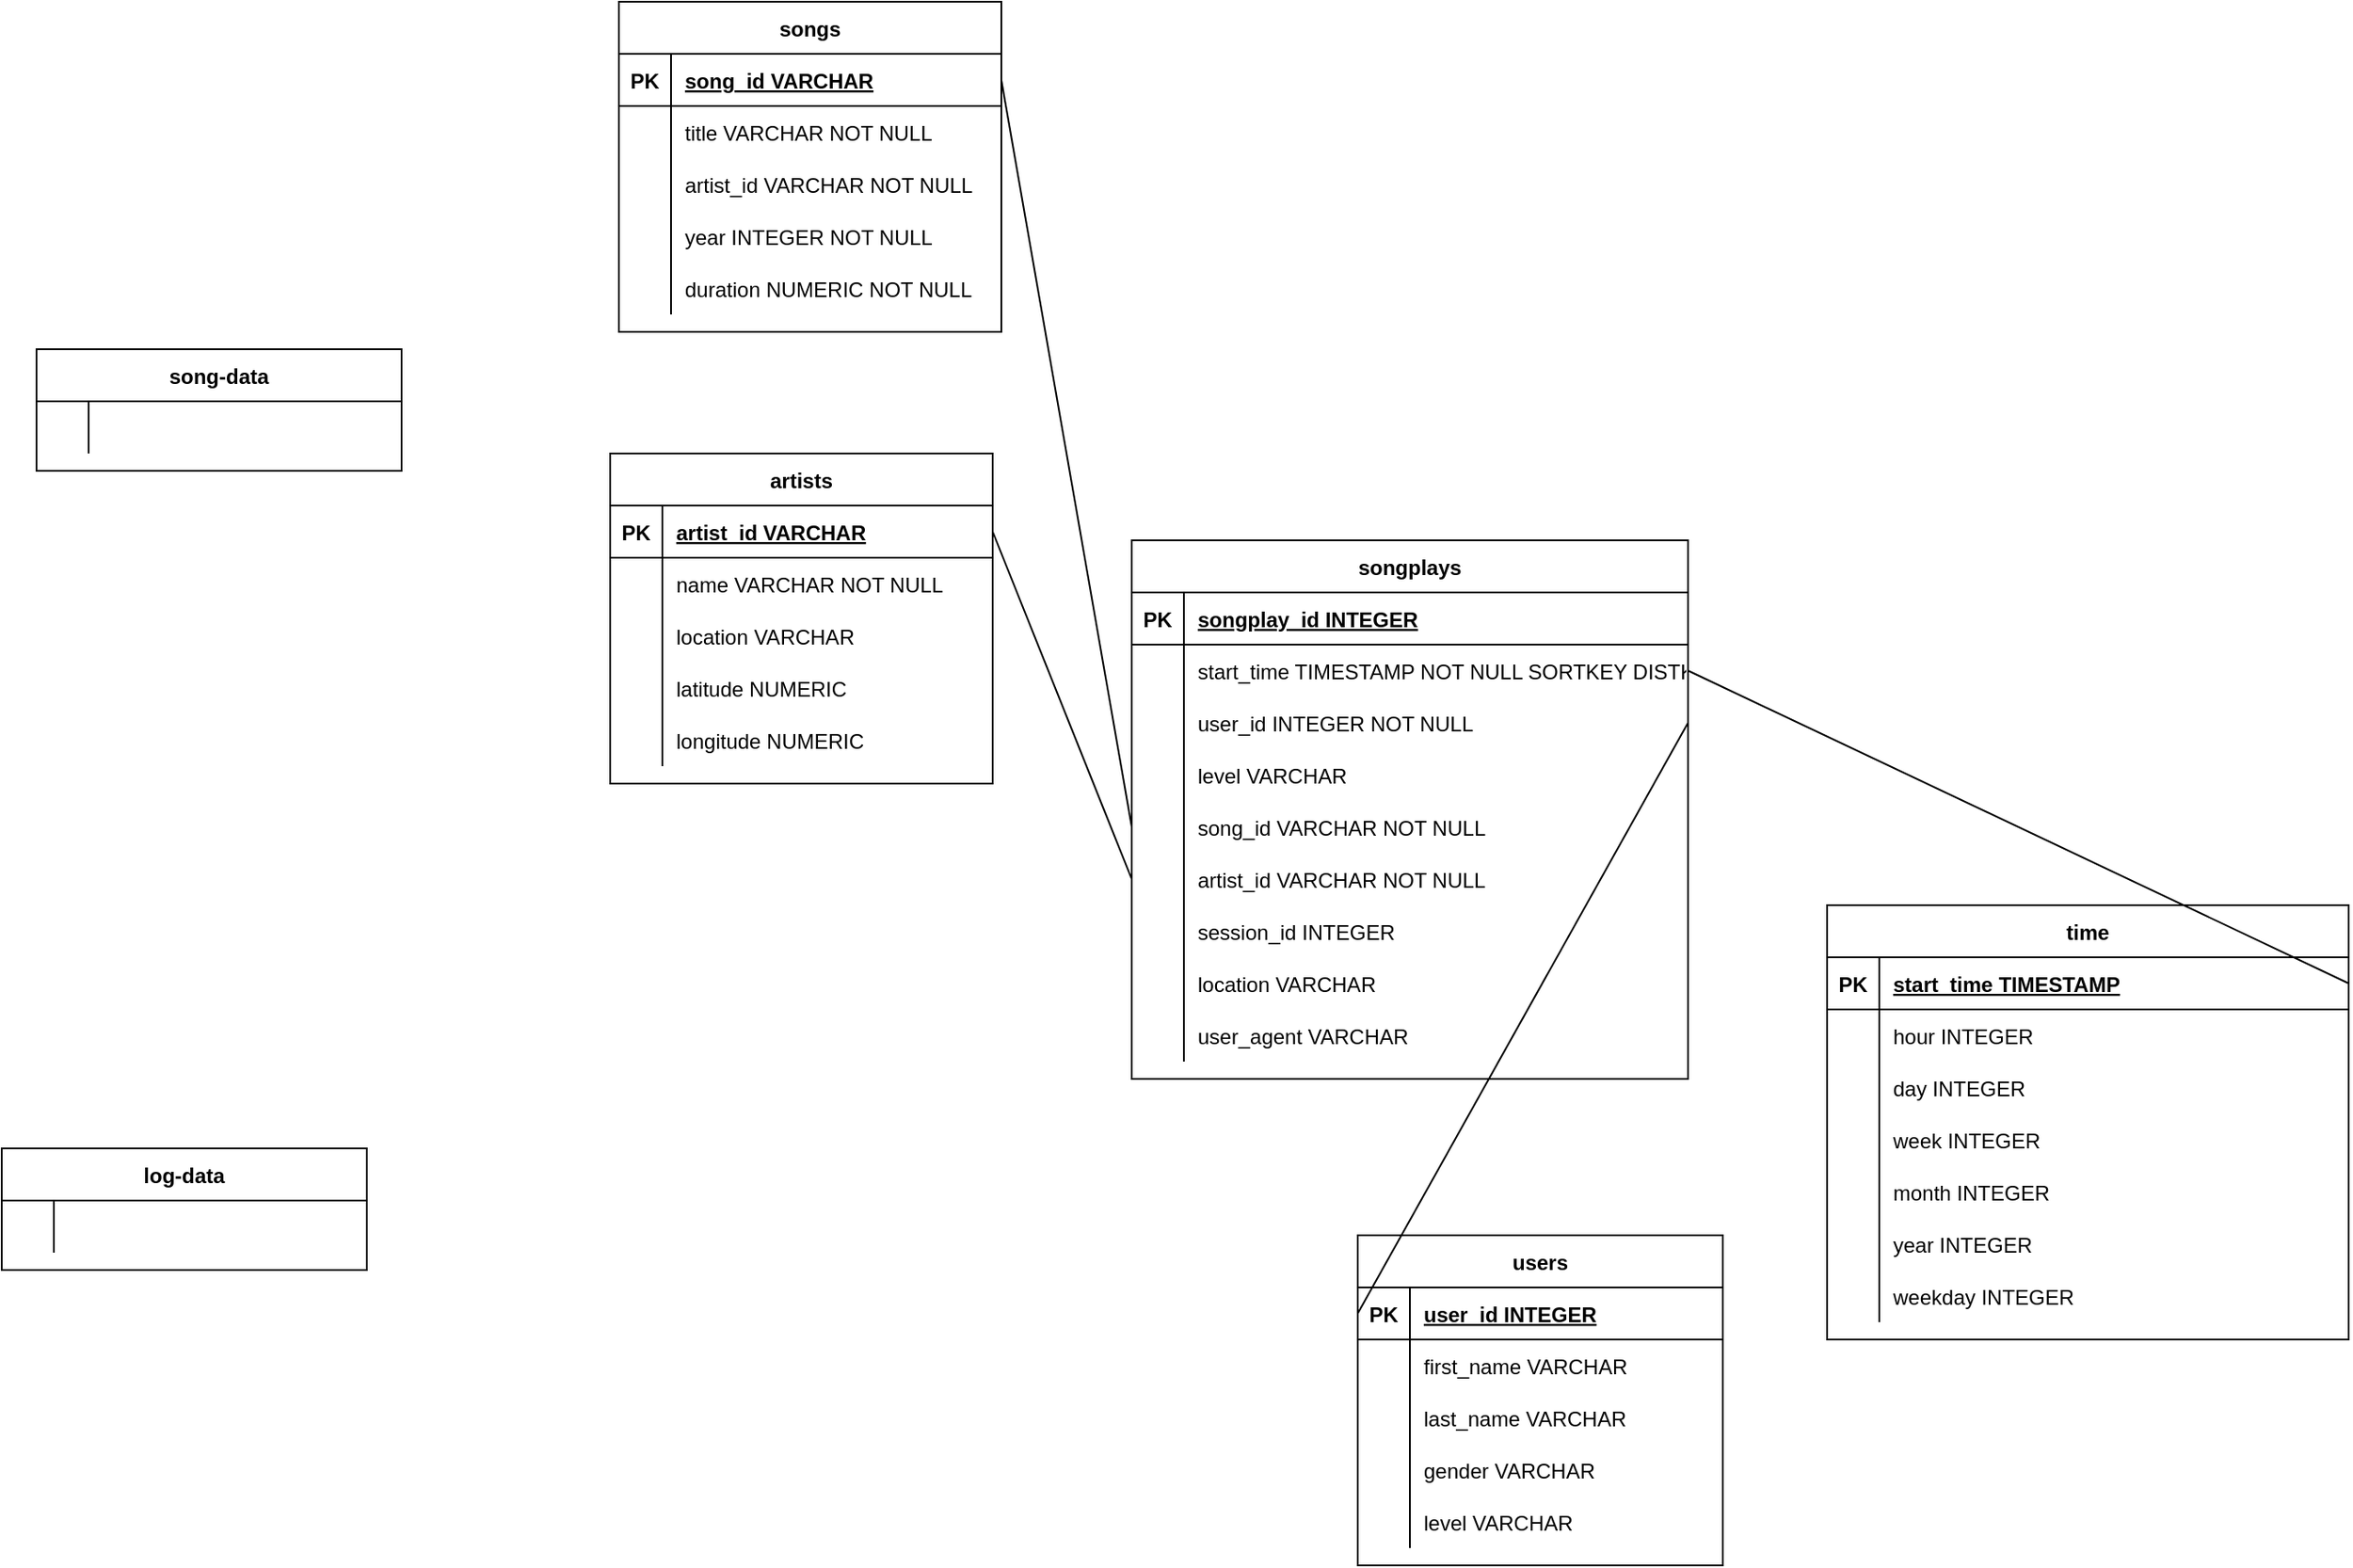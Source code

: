 <mxfile version="15.1.4" type="device"><diagram id="R2lEEEUBdFMjLlhIrx00" name="Page-1"><mxGraphModel dx="4031" dy="1923" grid="1" gridSize="10" guides="1" tooltips="1" connect="1" arrows="1" fold="1" page="1" pageScale="1" pageWidth="850" pageHeight="1100" math="0" shadow="0" extFonts="Permanent Marker^https://fonts.googleapis.com/css?family=Permanent+Marker"><root><mxCell id="0"/><mxCell id="1" parent="0"/><mxCell id="GsNhygSOUt2lxaUVqD5j-116" value="songplays" style="shape=table;startSize=30;container=1;collapsible=1;childLayout=tableLayout;fixedRows=1;rowLines=0;fontStyle=1;align=center;resizeLast=1;" parent="1" vertex="1"><mxGeometry x="-1090" y="-10" width="320" height="310" as="geometry"/></mxCell><mxCell id="GsNhygSOUt2lxaUVqD5j-117" value="" style="shape=partialRectangle;collapsible=0;dropTarget=0;pointerEvents=0;fillColor=none;points=[[0,0.5],[1,0.5]];portConstraint=eastwest;top=0;left=0;right=0;bottom=1;" parent="GsNhygSOUt2lxaUVqD5j-116" vertex="1"><mxGeometry y="30" width="320" height="30" as="geometry"/></mxCell><mxCell id="GsNhygSOUt2lxaUVqD5j-118" value="PK" style="shape=partialRectangle;overflow=hidden;connectable=0;fillColor=none;top=0;left=0;bottom=0;right=0;fontStyle=1;" parent="GsNhygSOUt2lxaUVqD5j-117" vertex="1"><mxGeometry width="30" height="30" as="geometry"/></mxCell><mxCell id="GsNhygSOUt2lxaUVqD5j-119" value="songplay_id        INTEGER " style="shape=partialRectangle;overflow=hidden;connectable=0;fillColor=none;top=0;left=0;bottom=0;right=0;align=left;spacingLeft=6;fontStyle=5;" parent="GsNhygSOUt2lxaUVqD5j-117" vertex="1"><mxGeometry x="30" width="290" height="30" as="geometry"/></mxCell><mxCell id="GsNhygSOUt2lxaUVqD5j-120" value="" style="shape=partialRectangle;collapsible=0;dropTarget=0;pointerEvents=0;fillColor=none;points=[[0,0.5],[1,0.5]];portConstraint=eastwest;top=0;left=0;right=0;bottom=0;" parent="GsNhygSOUt2lxaUVqD5j-116" vertex="1"><mxGeometry y="60" width="320" height="30" as="geometry"/></mxCell><mxCell id="GsNhygSOUt2lxaUVqD5j-121" value="" style="shape=partialRectangle;overflow=hidden;connectable=0;fillColor=none;top=0;left=0;bottom=0;right=0;" parent="GsNhygSOUt2lxaUVqD5j-120" vertex="1"><mxGeometry width="30" height="30" as="geometry"/></mxCell><mxCell id="GsNhygSOUt2lxaUVqD5j-122" value="start_time         TIMESTAMP            NOT NULL SORTKEY DISTKEY" style="shape=partialRectangle;overflow=hidden;connectable=0;fillColor=none;top=0;left=0;bottom=0;right=0;align=left;spacingLeft=6;" parent="GsNhygSOUt2lxaUVqD5j-120" vertex="1"><mxGeometry x="30" width="290" height="30" as="geometry"/></mxCell><mxCell id="GsNhygSOUt2lxaUVqD5j-123" value="" style="shape=partialRectangle;collapsible=0;dropTarget=0;pointerEvents=0;fillColor=none;points=[[0,0.5],[1,0.5]];portConstraint=eastwest;top=0;left=0;right=0;bottom=0;" parent="GsNhygSOUt2lxaUVqD5j-116" vertex="1"><mxGeometry y="90" width="320" height="30" as="geometry"/></mxCell><mxCell id="GsNhygSOUt2lxaUVqD5j-124" value="" style="shape=partialRectangle;overflow=hidden;connectable=0;fillColor=none;top=0;left=0;bottom=0;right=0;" parent="GsNhygSOUt2lxaUVqD5j-123" vertex="1"><mxGeometry width="30" height="30" as="geometry"/></mxCell><mxCell id="GsNhygSOUt2lxaUVqD5j-125" value="user_id            INTEGER              NOT NULL" style="shape=partialRectangle;overflow=hidden;connectable=0;fillColor=none;top=0;left=0;bottom=0;right=0;align=left;spacingLeft=6;" parent="GsNhygSOUt2lxaUVqD5j-123" vertex="1"><mxGeometry x="30" width="290" height="30" as="geometry"/></mxCell><mxCell id="GsNhygSOUt2lxaUVqD5j-126" value="" style="shape=partialRectangle;collapsible=0;dropTarget=0;pointerEvents=0;fillColor=none;points=[[0,0.5],[1,0.5]];portConstraint=eastwest;top=0;left=0;right=0;bottom=0;" parent="GsNhygSOUt2lxaUVqD5j-116" vertex="1"><mxGeometry y="120" width="320" height="30" as="geometry"/></mxCell><mxCell id="GsNhygSOUt2lxaUVqD5j-127" value="" style="shape=partialRectangle;overflow=hidden;connectable=0;fillColor=none;top=0;left=0;bottom=0;right=0;" parent="GsNhygSOUt2lxaUVqD5j-126" vertex="1"><mxGeometry width="30" height="30" as="geometry"/></mxCell><mxCell id="GsNhygSOUt2lxaUVqD5j-128" value="level              VARCHAR" style="shape=partialRectangle;overflow=hidden;connectable=0;fillColor=none;top=0;left=0;bottom=0;right=0;align=left;spacingLeft=6;" parent="GsNhygSOUt2lxaUVqD5j-126" vertex="1"><mxGeometry x="30" width="290" height="30" as="geometry"/></mxCell><mxCell id="GsNhygSOUt2lxaUVqD5j-129" value="" style="shape=partialRectangle;collapsible=0;dropTarget=0;pointerEvents=0;fillColor=none;points=[[0,0.5],[1,0.5]];portConstraint=eastwest;top=0;left=0;right=0;bottom=0;" parent="GsNhygSOUt2lxaUVqD5j-116" vertex="1"><mxGeometry y="150" width="320" height="30" as="geometry"/></mxCell><mxCell id="GsNhygSOUt2lxaUVqD5j-130" value="" style="shape=partialRectangle;overflow=hidden;connectable=0;fillColor=none;top=0;left=0;bottom=0;right=0;" parent="GsNhygSOUt2lxaUVqD5j-129" vertex="1"><mxGeometry width="30" height="30" as="geometry"/></mxCell><mxCell id="GsNhygSOUt2lxaUVqD5j-131" value="song_id            VARCHAR              NOT NULL" style="shape=partialRectangle;overflow=hidden;connectable=0;fillColor=none;top=0;left=0;bottom=0;right=0;align=left;spacingLeft=6;" parent="GsNhygSOUt2lxaUVqD5j-129" vertex="1"><mxGeometry x="30" width="290" height="30" as="geometry"/></mxCell><mxCell id="GsNhygSOUt2lxaUVqD5j-132" value="" style="shape=partialRectangle;collapsible=0;dropTarget=0;pointerEvents=0;fillColor=none;points=[[0,0.5],[1,0.5]];portConstraint=eastwest;top=0;left=0;right=0;bottom=0;" parent="GsNhygSOUt2lxaUVqD5j-116" vertex="1"><mxGeometry y="180" width="320" height="30" as="geometry"/></mxCell><mxCell id="GsNhygSOUt2lxaUVqD5j-133" value="" style="shape=partialRectangle;overflow=hidden;connectable=0;fillColor=none;top=0;left=0;bottom=0;right=0;" parent="GsNhygSOUt2lxaUVqD5j-132" vertex="1"><mxGeometry width="30" height="30" as="geometry"/></mxCell><mxCell id="GsNhygSOUt2lxaUVqD5j-134" value="artist_id          VARCHAR              NOT NULL" style="shape=partialRectangle;overflow=hidden;connectable=0;fillColor=none;top=0;left=0;bottom=0;right=0;align=left;spacingLeft=6;" parent="GsNhygSOUt2lxaUVqD5j-132" vertex="1"><mxGeometry x="30" width="290" height="30" as="geometry"/></mxCell><mxCell id="GsNhygSOUt2lxaUVqD5j-135" value="" style="shape=partialRectangle;collapsible=0;dropTarget=0;pointerEvents=0;fillColor=none;points=[[0,0.5],[1,0.5]];portConstraint=eastwest;top=0;left=0;right=0;bottom=0;" parent="GsNhygSOUt2lxaUVqD5j-116" vertex="1"><mxGeometry y="210" width="320" height="30" as="geometry"/></mxCell><mxCell id="GsNhygSOUt2lxaUVqD5j-136" value="" style="shape=partialRectangle;overflow=hidden;connectable=0;fillColor=none;top=0;left=0;bottom=0;right=0;" parent="GsNhygSOUt2lxaUVqD5j-135" vertex="1"><mxGeometry width="30" height="30" as="geometry"/></mxCell><mxCell id="GsNhygSOUt2lxaUVqD5j-137" value="session_id         INTEGER" style="shape=partialRectangle;overflow=hidden;connectable=0;fillColor=none;top=0;left=0;bottom=0;right=0;align=left;spacingLeft=6;" parent="GsNhygSOUt2lxaUVqD5j-135" vertex="1"><mxGeometry x="30" width="290" height="30" as="geometry"/></mxCell><mxCell id="GsNhygSOUt2lxaUVqD5j-138" value="" style="shape=partialRectangle;collapsible=0;dropTarget=0;pointerEvents=0;fillColor=none;points=[[0,0.5],[1,0.5]];portConstraint=eastwest;top=0;left=0;right=0;bottom=0;" parent="GsNhygSOUt2lxaUVqD5j-116" vertex="1"><mxGeometry y="240" width="320" height="30" as="geometry"/></mxCell><mxCell id="GsNhygSOUt2lxaUVqD5j-139" value="" style="shape=partialRectangle;overflow=hidden;connectable=0;fillColor=none;top=0;left=0;bottom=0;right=0;" parent="GsNhygSOUt2lxaUVqD5j-138" vertex="1"><mxGeometry width="30" height="30" as="geometry"/></mxCell><mxCell id="GsNhygSOUt2lxaUVqD5j-140" value="location           VARCHAR" style="shape=partialRectangle;overflow=hidden;connectable=0;fillColor=none;top=0;left=0;bottom=0;right=0;align=left;spacingLeft=6;" parent="GsNhygSOUt2lxaUVqD5j-138" vertex="1"><mxGeometry x="30" width="290" height="30" as="geometry"/></mxCell><mxCell id="GsNhygSOUt2lxaUVqD5j-141" value="" style="shape=partialRectangle;collapsible=0;dropTarget=0;pointerEvents=0;fillColor=none;points=[[0,0.5],[1,0.5]];portConstraint=eastwest;top=0;left=0;right=0;bottom=0;" parent="GsNhygSOUt2lxaUVqD5j-116" vertex="1"><mxGeometry y="270" width="320" height="30" as="geometry"/></mxCell><mxCell id="GsNhygSOUt2lxaUVqD5j-142" value="" style="shape=partialRectangle;overflow=hidden;connectable=0;fillColor=none;top=0;left=0;bottom=0;right=0;" parent="GsNhygSOUt2lxaUVqD5j-141" vertex="1"><mxGeometry width="30" height="30" as="geometry"/></mxCell><mxCell id="GsNhygSOUt2lxaUVqD5j-143" value="user_agent         VARCHAR" style="shape=partialRectangle;overflow=hidden;connectable=0;fillColor=none;top=0;left=0;bottom=0;right=0;align=left;spacingLeft=6;" parent="GsNhygSOUt2lxaUVqD5j-141" vertex="1"><mxGeometry x="30" width="290" height="30" as="geometry"/></mxCell><mxCell id="GsNhygSOUt2lxaUVqD5j-144" value="users" style="shape=table;startSize=30;container=1;collapsible=1;childLayout=tableLayout;fixedRows=1;rowLines=0;fontStyle=1;align=center;resizeLast=1;" parent="1" vertex="1"><mxGeometry x="-960" y="390" width="210" height="190" as="geometry"/></mxCell><mxCell id="GsNhygSOUt2lxaUVqD5j-145" value="" style="shape=partialRectangle;collapsible=0;dropTarget=0;pointerEvents=0;fillColor=none;points=[[0,0.5],[1,0.5]];portConstraint=eastwest;top=0;left=0;right=0;bottom=1;" parent="GsNhygSOUt2lxaUVqD5j-144" vertex="1"><mxGeometry y="30" width="210" height="30" as="geometry"/></mxCell><mxCell id="GsNhygSOUt2lxaUVqD5j-146" value="PK" style="shape=partialRectangle;overflow=hidden;connectable=0;fillColor=none;top=0;left=0;bottom=0;right=0;fontStyle=1;" parent="GsNhygSOUt2lxaUVqD5j-145" vertex="1"><mxGeometry width="30" height="30" as="geometry"/></mxCell><mxCell id="GsNhygSOUt2lxaUVqD5j-147" value="user_id            INTEGER " style="shape=partialRectangle;overflow=hidden;connectable=0;fillColor=none;top=0;left=0;bottom=0;right=0;align=left;spacingLeft=6;fontStyle=5;" parent="GsNhygSOUt2lxaUVqD5j-145" vertex="1"><mxGeometry x="30" width="180" height="30" as="geometry"/></mxCell><mxCell id="GsNhygSOUt2lxaUVqD5j-148" value="" style="shape=partialRectangle;collapsible=0;dropTarget=0;pointerEvents=0;fillColor=none;points=[[0,0.5],[1,0.5]];portConstraint=eastwest;top=0;left=0;right=0;bottom=0;" parent="GsNhygSOUt2lxaUVqD5j-144" vertex="1"><mxGeometry y="60" width="210" height="30" as="geometry"/></mxCell><mxCell id="GsNhygSOUt2lxaUVqD5j-149" value="" style="shape=partialRectangle;overflow=hidden;connectable=0;fillColor=none;top=0;left=0;bottom=0;right=0;" parent="GsNhygSOUt2lxaUVqD5j-148" vertex="1"><mxGeometry width="30" height="30" as="geometry"/></mxCell><mxCell id="GsNhygSOUt2lxaUVqD5j-150" value="first_name         VARCHAR" style="shape=partialRectangle;overflow=hidden;connectable=0;fillColor=none;top=0;left=0;bottom=0;right=0;align=left;spacingLeft=6;" parent="GsNhygSOUt2lxaUVqD5j-148" vertex="1"><mxGeometry x="30" width="180" height="30" as="geometry"/></mxCell><mxCell id="GsNhygSOUt2lxaUVqD5j-151" value="" style="shape=partialRectangle;collapsible=0;dropTarget=0;pointerEvents=0;fillColor=none;points=[[0,0.5],[1,0.5]];portConstraint=eastwest;top=0;left=0;right=0;bottom=0;" parent="GsNhygSOUt2lxaUVqD5j-144" vertex="1"><mxGeometry y="90" width="210" height="30" as="geometry"/></mxCell><mxCell id="GsNhygSOUt2lxaUVqD5j-152" value="" style="shape=partialRectangle;overflow=hidden;connectable=0;fillColor=none;top=0;left=0;bottom=0;right=0;" parent="GsNhygSOUt2lxaUVqD5j-151" vertex="1"><mxGeometry width="30" height="30" as="geometry"/></mxCell><mxCell id="GsNhygSOUt2lxaUVqD5j-153" value="last_name          VARCHAR" style="shape=partialRectangle;overflow=hidden;connectable=0;fillColor=none;top=0;left=0;bottom=0;right=0;align=left;spacingLeft=6;" parent="GsNhygSOUt2lxaUVqD5j-151" vertex="1"><mxGeometry x="30" width="180" height="30" as="geometry"/></mxCell><mxCell id="GsNhygSOUt2lxaUVqD5j-154" value="" style="shape=partialRectangle;collapsible=0;dropTarget=0;pointerEvents=0;fillColor=none;points=[[0,0.5],[1,0.5]];portConstraint=eastwest;top=0;left=0;right=0;bottom=0;" parent="GsNhygSOUt2lxaUVqD5j-144" vertex="1"><mxGeometry y="120" width="210" height="30" as="geometry"/></mxCell><mxCell id="GsNhygSOUt2lxaUVqD5j-155" value="" style="shape=partialRectangle;overflow=hidden;connectable=0;fillColor=none;top=0;left=0;bottom=0;right=0;" parent="GsNhygSOUt2lxaUVqD5j-154" vertex="1"><mxGeometry width="30" height="30" as="geometry"/></mxCell><mxCell id="GsNhygSOUt2lxaUVqD5j-156" value="gender             VARCHAR" style="shape=partialRectangle;overflow=hidden;connectable=0;fillColor=none;top=0;left=0;bottom=0;right=0;align=left;spacingLeft=6;" parent="GsNhygSOUt2lxaUVqD5j-154" vertex="1"><mxGeometry x="30" width="180" height="30" as="geometry"/></mxCell><mxCell id="GsNhygSOUt2lxaUVqD5j-157" value="" style="shape=partialRectangle;collapsible=0;dropTarget=0;pointerEvents=0;fillColor=none;points=[[0,0.5],[1,0.5]];portConstraint=eastwest;top=0;left=0;right=0;bottom=0;" parent="GsNhygSOUt2lxaUVqD5j-144" vertex="1"><mxGeometry y="150" width="210" height="30" as="geometry"/></mxCell><mxCell id="GsNhygSOUt2lxaUVqD5j-158" value="" style="shape=partialRectangle;overflow=hidden;connectable=0;fillColor=none;top=0;left=0;bottom=0;right=0;" parent="GsNhygSOUt2lxaUVqD5j-157" vertex="1"><mxGeometry width="30" height="30" as="geometry"/></mxCell><mxCell id="GsNhygSOUt2lxaUVqD5j-159" value="level              VARCHAR" style="shape=partialRectangle;overflow=hidden;connectable=0;fillColor=none;top=0;left=0;bottom=0;right=0;align=left;spacingLeft=6;" parent="GsNhygSOUt2lxaUVqD5j-157" vertex="1"><mxGeometry x="30" width="180" height="30" as="geometry"/></mxCell><mxCell id="GsNhygSOUt2lxaUVqD5j-160" value="songs" style="shape=table;startSize=30;container=1;collapsible=1;childLayout=tableLayout;fixedRows=1;rowLines=0;fontStyle=1;align=center;resizeLast=1;" parent="1" vertex="1"><mxGeometry x="-1385" y="-320" width="220" height="190" as="geometry"/></mxCell><mxCell id="GsNhygSOUt2lxaUVqD5j-161" value="" style="shape=partialRectangle;collapsible=0;dropTarget=0;pointerEvents=0;fillColor=none;points=[[0,0.5],[1,0.5]];portConstraint=eastwest;top=0;left=0;right=0;bottom=1;" parent="GsNhygSOUt2lxaUVqD5j-160" vertex="1"><mxGeometry y="30" width="220" height="30" as="geometry"/></mxCell><mxCell id="GsNhygSOUt2lxaUVqD5j-162" value="PK" style="shape=partialRectangle;overflow=hidden;connectable=0;fillColor=none;top=0;left=0;bottom=0;right=0;fontStyle=1;" parent="GsNhygSOUt2lxaUVqD5j-161" vertex="1"><mxGeometry width="30" height="30" as="geometry"/></mxCell><mxCell id="GsNhygSOUt2lxaUVqD5j-163" value="song_id           VARCHAR " style="shape=partialRectangle;overflow=hidden;connectable=0;fillColor=none;top=0;left=0;bottom=0;right=0;align=left;spacingLeft=6;fontStyle=5;" parent="GsNhygSOUt2lxaUVqD5j-161" vertex="1"><mxGeometry x="30" width="190" height="30" as="geometry"/></mxCell><mxCell id="GsNhygSOUt2lxaUVqD5j-164" value="" style="shape=partialRectangle;collapsible=0;dropTarget=0;pointerEvents=0;fillColor=none;points=[[0,0.5],[1,0.5]];portConstraint=eastwest;top=0;left=0;right=0;bottom=0;" parent="GsNhygSOUt2lxaUVqD5j-160" vertex="1"><mxGeometry y="60" width="220" height="30" as="geometry"/></mxCell><mxCell id="GsNhygSOUt2lxaUVqD5j-165" value="" style="shape=partialRectangle;overflow=hidden;connectable=0;fillColor=none;top=0;left=0;bottom=0;right=0;" parent="GsNhygSOUt2lxaUVqD5j-164" vertex="1"><mxGeometry width="30" height="30" as="geometry"/></mxCell><mxCell id="GsNhygSOUt2lxaUVqD5j-166" value="title             VARCHAR  NOT NULL" style="shape=partialRectangle;overflow=hidden;connectable=0;fillColor=none;top=0;left=0;bottom=0;right=0;align=left;spacingLeft=6;" parent="GsNhygSOUt2lxaUVqD5j-164" vertex="1"><mxGeometry x="30" width="190" height="30" as="geometry"/></mxCell><mxCell id="GsNhygSOUt2lxaUVqD5j-167" value="" style="shape=partialRectangle;collapsible=0;dropTarget=0;pointerEvents=0;fillColor=none;points=[[0,0.5],[1,0.5]];portConstraint=eastwest;top=0;left=0;right=0;bottom=0;" parent="GsNhygSOUt2lxaUVqD5j-160" vertex="1"><mxGeometry y="90" width="220" height="30" as="geometry"/></mxCell><mxCell id="GsNhygSOUt2lxaUVqD5j-168" value="" style="shape=partialRectangle;overflow=hidden;connectable=0;fillColor=none;top=0;left=0;bottom=0;right=0;" parent="GsNhygSOUt2lxaUVqD5j-167" vertex="1"><mxGeometry width="30" height="30" as="geometry"/></mxCell><mxCell id="GsNhygSOUt2lxaUVqD5j-169" value="artist_id         VARCHAR  NOT NULL" style="shape=partialRectangle;overflow=hidden;connectable=0;fillColor=none;top=0;left=0;bottom=0;right=0;align=left;spacingLeft=6;" parent="GsNhygSOUt2lxaUVqD5j-167" vertex="1"><mxGeometry x="30" width="190" height="30" as="geometry"/></mxCell><mxCell id="GsNhygSOUt2lxaUVqD5j-170" value="" style="shape=partialRectangle;collapsible=0;dropTarget=0;pointerEvents=0;fillColor=none;points=[[0,0.5],[1,0.5]];portConstraint=eastwest;top=0;left=0;right=0;bottom=0;" parent="GsNhygSOUt2lxaUVqD5j-160" vertex="1"><mxGeometry y="120" width="220" height="30" as="geometry"/></mxCell><mxCell id="GsNhygSOUt2lxaUVqD5j-171" value="" style="shape=partialRectangle;overflow=hidden;connectable=0;fillColor=none;top=0;left=0;bottom=0;right=0;" parent="GsNhygSOUt2lxaUVqD5j-170" vertex="1"><mxGeometry width="30" height="30" as="geometry"/></mxCell><mxCell id="GsNhygSOUt2lxaUVqD5j-172" value="year              INTEGER  NOT NULL" style="shape=partialRectangle;overflow=hidden;connectable=0;fillColor=none;top=0;left=0;bottom=0;right=0;align=left;spacingLeft=6;" parent="GsNhygSOUt2lxaUVqD5j-170" vertex="1"><mxGeometry x="30" width="190" height="30" as="geometry"/></mxCell><mxCell id="GsNhygSOUt2lxaUVqD5j-173" value="" style="shape=partialRectangle;collapsible=0;dropTarget=0;pointerEvents=0;fillColor=none;points=[[0,0.5],[1,0.5]];portConstraint=eastwest;top=0;left=0;right=0;bottom=0;" parent="GsNhygSOUt2lxaUVqD5j-160" vertex="1"><mxGeometry y="150" width="220" height="30" as="geometry"/></mxCell><mxCell id="GsNhygSOUt2lxaUVqD5j-174" value="" style="shape=partialRectangle;overflow=hidden;connectable=0;fillColor=none;top=0;left=0;bottom=0;right=0;" parent="GsNhygSOUt2lxaUVqD5j-173" vertex="1"><mxGeometry width="30" height="30" as="geometry"/></mxCell><mxCell id="GsNhygSOUt2lxaUVqD5j-175" value="duration          NUMERIC  NOT NULL" style="shape=partialRectangle;overflow=hidden;connectable=0;fillColor=none;top=0;left=0;bottom=0;right=0;align=left;spacingLeft=6;" parent="GsNhygSOUt2lxaUVqD5j-173" vertex="1"><mxGeometry x="30" width="190" height="30" as="geometry"/></mxCell><mxCell id="GsNhygSOUt2lxaUVqD5j-176" value="artists" style="shape=table;startSize=30;container=1;collapsible=1;childLayout=tableLayout;fixedRows=1;rowLines=0;fontStyle=1;align=center;resizeLast=1;" parent="1" vertex="1"><mxGeometry x="-1390" y="-60" width="220" height="190" as="geometry"/></mxCell><mxCell id="GsNhygSOUt2lxaUVqD5j-177" value="" style="shape=partialRectangle;collapsible=0;dropTarget=0;pointerEvents=0;fillColor=none;points=[[0,0.5],[1,0.5]];portConstraint=eastwest;top=0;left=0;right=0;bottom=1;" parent="GsNhygSOUt2lxaUVqD5j-176" vertex="1"><mxGeometry y="30" width="220" height="30" as="geometry"/></mxCell><mxCell id="GsNhygSOUt2lxaUVqD5j-178" value="PK" style="shape=partialRectangle;overflow=hidden;connectable=0;fillColor=none;top=0;left=0;bottom=0;right=0;fontStyle=1;" parent="GsNhygSOUt2lxaUVqD5j-177" vertex="1"><mxGeometry width="30" height="30" as="geometry"/></mxCell><mxCell id="GsNhygSOUt2lxaUVqD5j-179" value="artist_id        VARCHAR" style="shape=partialRectangle;overflow=hidden;connectable=0;fillColor=none;top=0;left=0;bottom=0;right=0;align=left;spacingLeft=6;fontStyle=5;" parent="GsNhygSOUt2lxaUVqD5j-177" vertex="1"><mxGeometry x="30" width="190" height="30" as="geometry"/></mxCell><mxCell id="GsNhygSOUt2lxaUVqD5j-180" value="" style="shape=partialRectangle;collapsible=0;dropTarget=0;pointerEvents=0;fillColor=none;points=[[0,0.5],[1,0.5]];portConstraint=eastwest;top=0;left=0;right=0;bottom=0;" parent="GsNhygSOUt2lxaUVqD5j-176" vertex="1"><mxGeometry y="60" width="220" height="30" as="geometry"/></mxCell><mxCell id="GsNhygSOUt2lxaUVqD5j-181" value="" style="shape=partialRectangle;overflow=hidden;connectable=0;fillColor=none;top=0;left=0;bottom=0;right=0;" parent="GsNhygSOUt2lxaUVqD5j-180" vertex="1"><mxGeometry width="30" height="30" as="geometry"/></mxCell><mxCell id="GsNhygSOUt2lxaUVqD5j-182" value="name             VARCHAR  NOT NULL" style="shape=partialRectangle;overflow=hidden;connectable=0;fillColor=none;top=0;left=0;bottom=0;right=0;align=left;spacingLeft=6;" parent="GsNhygSOUt2lxaUVqD5j-180" vertex="1"><mxGeometry x="30" width="190" height="30" as="geometry"/></mxCell><mxCell id="GsNhygSOUt2lxaUVqD5j-183" value="" style="shape=partialRectangle;collapsible=0;dropTarget=0;pointerEvents=0;fillColor=none;points=[[0,0.5],[1,0.5]];portConstraint=eastwest;top=0;left=0;right=0;bottom=0;" parent="GsNhygSOUt2lxaUVqD5j-176" vertex="1"><mxGeometry y="90" width="220" height="30" as="geometry"/></mxCell><mxCell id="GsNhygSOUt2lxaUVqD5j-184" value="" style="shape=partialRectangle;overflow=hidden;connectable=0;fillColor=none;top=0;left=0;bottom=0;right=0;" parent="GsNhygSOUt2lxaUVqD5j-183" vertex="1"><mxGeometry width="30" height="30" as="geometry"/></mxCell><mxCell id="GsNhygSOUt2lxaUVqD5j-185" value="location         VARCHAR" style="shape=partialRectangle;overflow=hidden;connectable=0;fillColor=none;top=0;left=0;bottom=0;right=0;align=left;spacingLeft=6;" parent="GsNhygSOUt2lxaUVqD5j-183" vertex="1"><mxGeometry x="30" width="190" height="30" as="geometry"/></mxCell><mxCell id="GsNhygSOUt2lxaUVqD5j-186" value="" style="shape=partialRectangle;collapsible=0;dropTarget=0;pointerEvents=0;fillColor=none;points=[[0,0.5],[1,0.5]];portConstraint=eastwest;top=0;left=0;right=0;bottom=0;" parent="GsNhygSOUt2lxaUVqD5j-176" vertex="1"><mxGeometry y="120" width="220" height="30" as="geometry"/></mxCell><mxCell id="GsNhygSOUt2lxaUVqD5j-187" value="" style="shape=partialRectangle;overflow=hidden;connectable=0;fillColor=none;top=0;left=0;bottom=0;right=0;" parent="GsNhygSOUt2lxaUVqD5j-186" vertex="1"><mxGeometry width="30" height="30" as="geometry"/></mxCell><mxCell id="GsNhygSOUt2lxaUVqD5j-188" value="latitude         NUMERIC" style="shape=partialRectangle;overflow=hidden;connectable=0;fillColor=none;top=0;left=0;bottom=0;right=0;align=left;spacingLeft=6;" parent="GsNhygSOUt2lxaUVqD5j-186" vertex="1"><mxGeometry x="30" width="190" height="30" as="geometry"/></mxCell><mxCell id="GsNhygSOUt2lxaUVqD5j-189" value="" style="shape=partialRectangle;collapsible=0;dropTarget=0;pointerEvents=0;fillColor=none;points=[[0,0.5],[1,0.5]];portConstraint=eastwest;top=0;left=0;right=0;bottom=0;" parent="GsNhygSOUt2lxaUVqD5j-176" vertex="1"><mxGeometry y="150" width="220" height="30" as="geometry"/></mxCell><mxCell id="GsNhygSOUt2lxaUVqD5j-190" value="" style="shape=partialRectangle;overflow=hidden;connectable=0;fillColor=none;top=0;left=0;bottom=0;right=0;" parent="GsNhygSOUt2lxaUVqD5j-189" vertex="1"><mxGeometry width="30" height="30" as="geometry"/></mxCell><mxCell id="GsNhygSOUt2lxaUVqD5j-191" value="longitude        NUMERIC" style="shape=partialRectangle;overflow=hidden;connectable=0;fillColor=none;top=0;left=0;bottom=0;right=0;align=left;spacingLeft=6;" parent="GsNhygSOUt2lxaUVqD5j-189" vertex="1"><mxGeometry x="30" width="190" height="30" as="geometry"/></mxCell><mxCell id="GsNhygSOUt2lxaUVqD5j-192" value="time" style="shape=table;startSize=30;container=1;collapsible=1;childLayout=tableLayout;fixedRows=1;rowLines=0;fontStyle=1;align=center;resizeLast=1;" parent="1" vertex="1"><mxGeometry x="-690" y="200" width="300" height="250" as="geometry"/></mxCell><mxCell id="GsNhygSOUt2lxaUVqD5j-193" value="" style="shape=partialRectangle;collapsible=0;dropTarget=0;pointerEvents=0;fillColor=none;points=[[0,0.5],[1,0.5]];portConstraint=eastwest;top=0;left=0;right=0;bottom=1;" parent="GsNhygSOUt2lxaUVqD5j-192" vertex="1"><mxGeometry y="30" width="300" height="30" as="geometry"/></mxCell><mxCell id="GsNhygSOUt2lxaUVqD5j-194" value="PK" style="shape=partialRectangle;overflow=hidden;connectable=0;fillColor=none;top=0;left=0;bottom=0;right=0;fontStyle=1;" parent="GsNhygSOUt2lxaUVqD5j-193" vertex="1"><mxGeometry width="30" height="30" as="geometry"/></mxCell><mxCell id="GsNhygSOUt2lxaUVqD5j-195" value="start_time      TIMESTAMP " style="shape=partialRectangle;overflow=hidden;connectable=0;fillColor=none;top=0;left=0;bottom=0;right=0;align=left;spacingLeft=6;fontStyle=5;" parent="GsNhygSOUt2lxaUVqD5j-193" vertex="1"><mxGeometry x="30" width="270" height="30" as="geometry"/></mxCell><mxCell id="GsNhygSOUt2lxaUVqD5j-196" value="" style="shape=partialRectangle;collapsible=0;dropTarget=0;pointerEvents=0;fillColor=none;points=[[0,0.5],[1,0.5]];portConstraint=eastwest;top=0;left=0;right=0;bottom=0;" parent="GsNhygSOUt2lxaUVqD5j-192" vertex="1"><mxGeometry y="60" width="300" height="30" as="geometry"/></mxCell><mxCell id="GsNhygSOUt2lxaUVqD5j-197" value="" style="shape=partialRectangle;overflow=hidden;connectable=0;fillColor=none;top=0;left=0;bottom=0;right=0;" parent="GsNhygSOUt2lxaUVqD5j-196" vertex="1"><mxGeometry width="30" height="30" as="geometry"/></mxCell><mxCell id="GsNhygSOUt2lxaUVqD5j-198" value="hour            INTEGER" style="shape=partialRectangle;overflow=hidden;connectable=0;fillColor=none;top=0;left=0;bottom=0;right=0;align=left;spacingLeft=6;" parent="GsNhygSOUt2lxaUVqD5j-196" vertex="1"><mxGeometry x="30" width="270" height="30" as="geometry"/></mxCell><mxCell id="GsNhygSOUt2lxaUVqD5j-199" value="" style="shape=partialRectangle;collapsible=0;dropTarget=0;pointerEvents=0;fillColor=none;points=[[0,0.5],[1,0.5]];portConstraint=eastwest;top=0;left=0;right=0;bottom=0;" parent="GsNhygSOUt2lxaUVqD5j-192" vertex="1"><mxGeometry y="90" width="300" height="30" as="geometry"/></mxCell><mxCell id="GsNhygSOUt2lxaUVqD5j-200" value="" style="shape=partialRectangle;overflow=hidden;connectable=0;fillColor=none;top=0;left=0;bottom=0;right=0;" parent="GsNhygSOUt2lxaUVqD5j-199" vertex="1"><mxGeometry width="30" height="30" as="geometry"/></mxCell><mxCell id="GsNhygSOUt2lxaUVqD5j-201" value="day             INTEGER" style="shape=partialRectangle;overflow=hidden;connectable=0;fillColor=none;top=0;left=0;bottom=0;right=0;align=left;spacingLeft=6;" parent="GsNhygSOUt2lxaUVqD5j-199" vertex="1"><mxGeometry x="30" width="270" height="30" as="geometry"/></mxCell><mxCell id="GsNhygSOUt2lxaUVqD5j-202" value="" style="shape=partialRectangle;collapsible=0;dropTarget=0;pointerEvents=0;fillColor=none;points=[[0,0.5],[1,0.5]];portConstraint=eastwest;top=0;left=0;right=0;bottom=0;" parent="GsNhygSOUt2lxaUVqD5j-192" vertex="1"><mxGeometry y="120" width="300" height="30" as="geometry"/></mxCell><mxCell id="GsNhygSOUt2lxaUVqD5j-203" value="" style="shape=partialRectangle;overflow=hidden;connectable=0;fillColor=none;top=0;left=0;bottom=0;right=0;" parent="GsNhygSOUt2lxaUVqD5j-202" vertex="1"><mxGeometry width="30" height="30" as="geometry"/></mxCell><mxCell id="GsNhygSOUt2lxaUVqD5j-204" value="week            INTEGER" style="shape=partialRectangle;overflow=hidden;connectable=0;fillColor=none;top=0;left=0;bottom=0;right=0;align=left;spacingLeft=6;" parent="GsNhygSOUt2lxaUVqD5j-202" vertex="1"><mxGeometry x="30" width="270" height="30" as="geometry"/></mxCell><mxCell id="GsNhygSOUt2lxaUVqD5j-205" value="" style="shape=partialRectangle;collapsible=0;dropTarget=0;pointerEvents=0;fillColor=none;points=[[0,0.5],[1,0.5]];portConstraint=eastwest;top=0;left=0;right=0;bottom=0;" parent="GsNhygSOUt2lxaUVqD5j-192" vertex="1"><mxGeometry y="150" width="300" height="30" as="geometry"/></mxCell><mxCell id="GsNhygSOUt2lxaUVqD5j-206" value="" style="shape=partialRectangle;overflow=hidden;connectable=0;fillColor=none;top=0;left=0;bottom=0;right=0;" parent="GsNhygSOUt2lxaUVqD5j-205" vertex="1"><mxGeometry width="30" height="30" as="geometry"/></mxCell><mxCell id="GsNhygSOUt2lxaUVqD5j-207" value="month           INTEGER" style="shape=partialRectangle;overflow=hidden;connectable=0;fillColor=none;top=0;left=0;bottom=0;right=0;align=left;spacingLeft=6;" parent="GsNhygSOUt2lxaUVqD5j-205" vertex="1"><mxGeometry x="30" width="270" height="30" as="geometry"/></mxCell><mxCell id="GsNhygSOUt2lxaUVqD5j-208" value="" style="shape=partialRectangle;collapsible=0;dropTarget=0;pointerEvents=0;fillColor=none;points=[[0,0.5],[1,0.5]];portConstraint=eastwest;top=0;left=0;right=0;bottom=0;" parent="GsNhygSOUt2lxaUVqD5j-192" vertex="1"><mxGeometry y="180" width="300" height="30" as="geometry"/></mxCell><mxCell id="GsNhygSOUt2lxaUVqD5j-209" value="" style="shape=partialRectangle;overflow=hidden;connectable=0;fillColor=none;top=0;left=0;bottom=0;right=0;" parent="GsNhygSOUt2lxaUVqD5j-208" vertex="1"><mxGeometry width="30" height="30" as="geometry"/></mxCell><mxCell id="GsNhygSOUt2lxaUVqD5j-210" value="year            INTEGER" style="shape=partialRectangle;overflow=hidden;connectable=0;fillColor=none;top=0;left=0;bottom=0;right=0;align=left;spacingLeft=6;" parent="GsNhygSOUt2lxaUVqD5j-208" vertex="1"><mxGeometry x="30" width="270" height="30" as="geometry"/></mxCell><mxCell id="GsNhygSOUt2lxaUVqD5j-211" value="" style="shape=partialRectangle;collapsible=0;dropTarget=0;pointerEvents=0;fillColor=none;points=[[0,0.5],[1,0.5]];portConstraint=eastwest;top=0;left=0;right=0;bottom=0;" parent="GsNhygSOUt2lxaUVqD5j-192" vertex="1"><mxGeometry y="210" width="300" height="30" as="geometry"/></mxCell><mxCell id="GsNhygSOUt2lxaUVqD5j-212" value="" style="shape=partialRectangle;overflow=hidden;connectable=0;fillColor=none;top=0;left=0;bottom=0;right=0;" parent="GsNhygSOUt2lxaUVqD5j-211" vertex="1"><mxGeometry width="30" height="30" as="geometry"/></mxCell><mxCell id="GsNhygSOUt2lxaUVqD5j-213" value="weekday         INTEGER" style="shape=partialRectangle;overflow=hidden;connectable=0;fillColor=none;top=0;left=0;bottom=0;right=0;align=left;spacingLeft=6;" parent="GsNhygSOUt2lxaUVqD5j-211" vertex="1"><mxGeometry x="30" width="270" height="30" as="geometry"/></mxCell><mxCell id="GsNhygSOUt2lxaUVqD5j-215" value="" style="endArrow=none;html=1;exitX=0;exitY=0.5;exitDx=0;exitDy=0;entryX=1;entryY=0.5;entryDx=0;entryDy=0;" parent="1" source="GsNhygSOUt2lxaUVqD5j-145" target="GsNhygSOUt2lxaUVqD5j-123" edge="1"><mxGeometry width="50" height="50" relative="1" as="geometry"><mxPoint x="-1150" y="100" as="sourcePoint"/><mxPoint x="-1100" y="50" as="targetPoint"/></mxGeometry></mxCell><mxCell id="GsNhygSOUt2lxaUVqD5j-216" value="" style="endArrow=none;html=1;exitX=1;exitY=0.5;exitDx=0;exitDy=0;entryX=1;entryY=0.5;entryDx=0;entryDy=0;" parent="1" source="GsNhygSOUt2lxaUVqD5j-120" target="GsNhygSOUt2lxaUVqD5j-193" edge="1"><mxGeometry width="50" height="50" relative="1" as="geometry"><mxPoint x="-1130.0" y="-265.0" as="sourcePoint"/><mxPoint x="-1050.0" y="105" as="targetPoint"/></mxGeometry></mxCell><mxCell id="GsNhygSOUt2lxaUVqD5j-217" value="" style="endArrow=none;html=1;exitX=1;exitY=0.5;exitDx=0;exitDy=0;entryX=0;entryY=0.5;entryDx=0;entryDy=0;" parent="1" source="GsNhygSOUt2lxaUVqD5j-161" target="GsNhygSOUt2lxaUVqD5j-129" edge="1"><mxGeometry width="50" height="50" relative="1" as="geometry"><mxPoint x="-900.0" y="-105.0" as="sourcePoint"/><mxPoint x="-750" y="155" as="targetPoint"/></mxGeometry></mxCell><mxCell id="GsNhygSOUt2lxaUVqD5j-218" value="" style="endArrow=none;html=1;entryX=0;entryY=0.5;entryDx=0;entryDy=0;exitX=1;exitY=0.5;exitDx=0;exitDy=0;" parent="1" source="GsNhygSOUt2lxaUVqD5j-177" target="GsNhygSOUt2lxaUVqD5j-132" edge="1"><mxGeometry width="50" height="50" relative="1" as="geometry"><mxPoint x="-641.6" y="180.0" as="sourcePoint"/><mxPoint x="-750.0" y="452.21" as="targetPoint"/></mxGeometry></mxCell><mxCell id="S3sTqlfGNo7xDdl_b2S6-1" value="log-data" style="shape=table;startSize=30;container=1;collapsible=1;childLayout=tableLayout;fixedRows=1;rowLines=0;fontStyle=1;align=center;resizeLast=1;" vertex="1" parent="1"><mxGeometry x="-1740" y="340" width="210" height="70" as="geometry"/></mxCell><mxCell id="S3sTqlfGNo7xDdl_b2S6-14" value="" style="shape=partialRectangle;collapsible=0;dropTarget=0;pointerEvents=0;fillColor=none;points=[[0,0.5],[1,0.5]];portConstraint=eastwest;top=0;left=0;right=0;bottom=0;" vertex="1" parent="S3sTqlfGNo7xDdl_b2S6-1"><mxGeometry y="30" width="210" height="30" as="geometry"/></mxCell><mxCell id="S3sTqlfGNo7xDdl_b2S6-15" value="" style="shape=partialRectangle;overflow=hidden;connectable=0;fillColor=none;top=0;left=0;bottom=0;right=0;" vertex="1" parent="S3sTqlfGNo7xDdl_b2S6-14"><mxGeometry width="30" height="30" as="geometry"/></mxCell><mxCell id="S3sTqlfGNo7xDdl_b2S6-16" value="" style="shape=partialRectangle;overflow=hidden;connectable=0;fillColor=none;top=0;left=0;bottom=0;right=0;align=left;spacingLeft=6;" vertex="1" parent="S3sTqlfGNo7xDdl_b2S6-14"><mxGeometry x="30" width="180" height="30" as="geometry"/></mxCell><mxCell id="S3sTqlfGNo7xDdl_b2S6-17" value="song-data" style="shape=table;startSize=30;container=1;collapsible=1;childLayout=tableLayout;fixedRows=1;rowLines=0;fontStyle=1;align=center;resizeLast=1;" vertex="1" parent="1"><mxGeometry x="-1720" y="-120" width="210" height="70" as="geometry"/></mxCell><mxCell id="S3sTqlfGNo7xDdl_b2S6-18" value="" style="shape=partialRectangle;collapsible=0;dropTarget=0;pointerEvents=0;fillColor=none;points=[[0,0.5],[1,0.5]];portConstraint=eastwest;top=0;left=0;right=0;bottom=0;" vertex="1" parent="S3sTqlfGNo7xDdl_b2S6-17"><mxGeometry y="30" width="210" height="30" as="geometry"/></mxCell><mxCell id="S3sTqlfGNo7xDdl_b2S6-19" value="" style="shape=partialRectangle;overflow=hidden;connectable=0;fillColor=none;top=0;left=0;bottom=0;right=0;" vertex="1" parent="S3sTqlfGNo7xDdl_b2S6-18"><mxGeometry width="30" height="30" as="geometry"/></mxCell><mxCell id="S3sTqlfGNo7xDdl_b2S6-20" value="" style="shape=partialRectangle;overflow=hidden;connectable=0;fillColor=none;top=0;left=0;bottom=0;right=0;align=left;spacingLeft=6;" vertex="1" parent="S3sTqlfGNo7xDdl_b2S6-18"><mxGeometry x="30" width="180" height="30" as="geometry"/></mxCell></root></mxGraphModel></diagram></mxfile>